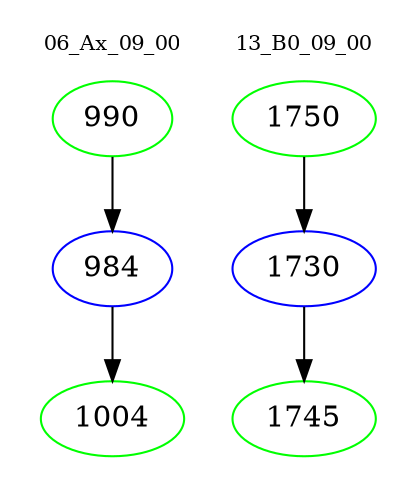 digraph{
subgraph cluster_0 {
color = white
label = "06_Ax_09_00";
fontsize=10;
T0_990 [label="990", color="green"]
T0_990 -> T0_984 [color="black"]
T0_984 [label="984", color="blue"]
T0_984 -> T0_1004 [color="black"]
T0_1004 [label="1004", color="green"]
}
subgraph cluster_1 {
color = white
label = "13_B0_09_00";
fontsize=10;
T1_1750 [label="1750", color="green"]
T1_1750 -> T1_1730 [color="black"]
T1_1730 [label="1730", color="blue"]
T1_1730 -> T1_1745 [color="black"]
T1_1745 [label="1745", color="green"]
}
}
